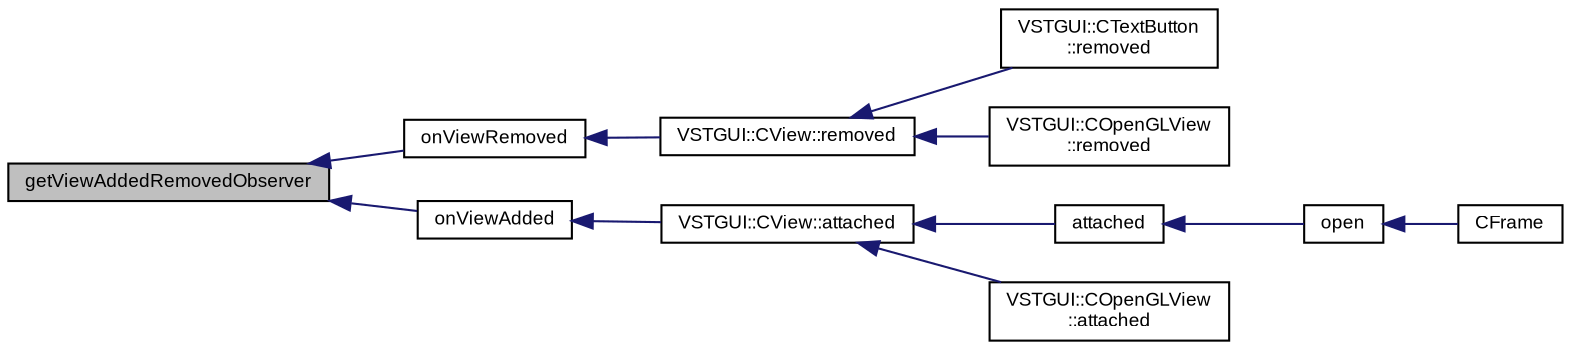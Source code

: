 digraph "getViewAddedRemovedObserver"
{
  bgcolor="transparent";
  edge [fontname="Arial",fontsize="9",labelfontname="Arial",labelfontsize="9"];
  node [fontname="Arial",fontsize="9",shape=record];
  rankdir="LR";
  Node1 [label="getViewAddedRemovedObserver",height=0.2,width=0.4,color="black", fillcolor="grey75", style="filled" fontcolor="black"];
  Node1 -> Node2 [dir="back",color="midnightblue",fontsize="9",style="solid",fontname="Arial"];
  Node2 [label="onViewRemoved",height=0.2,width=0.4,color="black",URL="$class_v_s_t_g_u_i_1_1_c_frame.html#a062fdd8e28c1cbaeffa9e5ce6ca8f5ec"];
  Node2 -> Node3 [dir="back",color="midnightblue",fontsize="9",style="solid",fontname="Arial"];
  Node3 [label="VSTGUI::CView::removed",height=0.2,width=0.4,color="black",URL="$class_v_s_t_g_u_i_1_1_c_view.html#a49265b3f3a104df683a4fb5867d09555",tooltip="view is removed from parent view "];
  Node3 -> Node4 [dir="back",color="midnightblue",fontsize="9",style="solid",fontname="Arial"];
  Node4 [label="VSTGUI::CTextButton\l::removed",height=0.2,width=0.4,color="black",URL="$class_v_s_t_g_u_i_1_1_c_text_button.html#a49265b3f3a104df683a4fb5867d09555",tooltip="view is removed from parent view "];
  Node3 -> Node5 [dir="back",color="midnightblue",fontsize="9",style="solid",fontname="Arial"];
  Node5 [label="VSTGUI::COpenGLView\l::removed",height=0.2,width=0.4,color="black",URL="$class_v_s_t_g_u_i_1_1_c_open_g_l_view.html#a49265b3f3a104df683a4fb5867d09555",tooltip="view is removed from parent view "];
  Node1 -> Node6 [dir="back",color="midnightblue",fontsize="9",style="solid",fontname="Arial"];
  Node6 [label="onViewAdded",height=0.2,width=0.4,color="black",URL="$class_v_s_t_g_u_i_1_1_c_frame.html#a736d9acf1c3f5e81925cd1e49945682b"];
  Node6 -> Node7 [dir="back",color="midnightblue",fontsize="9",style="solid",fontname="Arial"];
  Node7 [label="VSTGUI::CView::attached",height=0.2,width=0.4,color="black",URL="$class_v_s_t_g_u_i_1_1_c_view.html#a80b16ccff7902bff173730d061e83c0b",tooltip="view is attached to a parent view "];
  Node7 -> Node8 [dir="back",color="midnightblue",fontsize="9",style="solid",fontname="Arial"];
  Node8 [label="attached",height=0.2,width=0.4,color="black",URL="$class_v_s_t_g_u_i_1_1_c_frame.html#a80b16ccff7902bff173730d061e83c0b",tooltip="view is attached to a parent view "];
  Node8 -> Node9 [dir="back",color="midnightblue",fontsize="9",style="solid",fontname="Arial"];
  Node9 [label="open",height=0.2,width=0.4,color="black",URL="$class_v_s_t_g_u_i_1_1_c_frame.html#a5a0cd6b1b28a807a5b6bcf1a1ad8cff8"];
  Node9 -> Node10 [dir="back",color="midnightblue",fontsize="9",style="solid",fontname="Arial"];
  Node10 [label="CFrame",height=0.2,width=0.4,color="black",URL="$class_v_s_t_g_u_i_1_1_c_frame.html#a13958c1a3cae051f6bd425bd39af21bc"];
  Node7 -> Node11 [dir="back",color="midnightblue",fontsize="9",style="solid",fontname="Arial"];
  Node11 [label="VSTGUI::COpenGLView\l::attached",height=0.2,width=0.4,color="black",URL="$class_v_s_t_g_u_i_1_1_c_open_g_l_view.html#a80b16ccff7902bff173730d061e83c0b",tooltip="view is attached to a parent view "];
}
